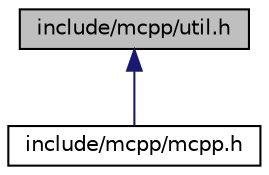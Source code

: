 digraph "include/mcpp/util.h"
{
 // LATEX_PDF_SIZE
  edge [fontname="Helvetica",fontsize="10",labelfontname="Helvetica",labelfontsize="10"];
  node [fontname="Helvetica",fontsize="10",shape=record];
  Node1 [label="include/mcpp/util.h",height=0.2,width=0.4,color="black", fillcolor="grey75", style="filled", fontcolor="black",tooltip="Coordinate class."];
  Node1 -> Node2 [dir="back",color="midnightblue",fontsize="10",style="solid",fontname="Helvetica"];
  Node2 [label="include/mcpp/mcpp.h",height=0.2,width=0.4,color="black", fillcolor="white", style="filled",URL="$mcpp_8h.html",tooltip="MinecraftConnection class."];
}
